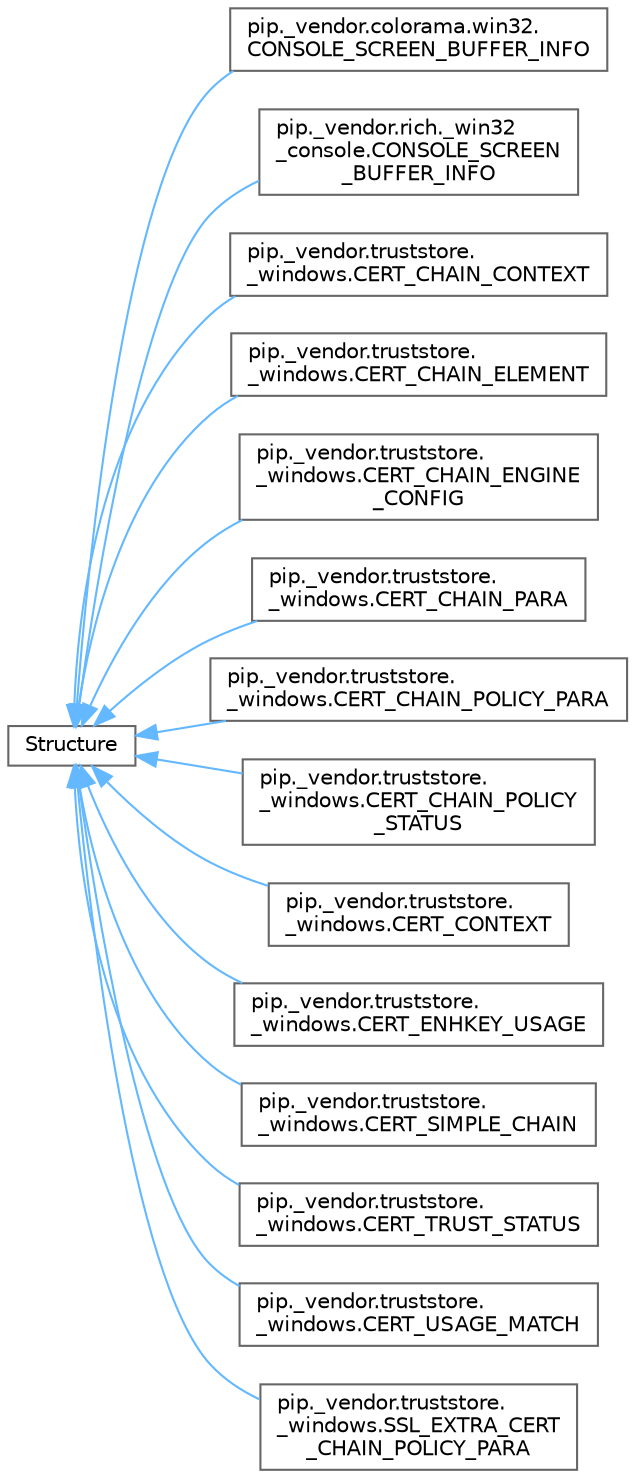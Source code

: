 digraph "Graphical Class Hierarchy"
{
 // LATEX_PDF_SIZE
  bgcolor="transparent";
  edge [fontname=Helvetica,fontsize=10,labelfontname=Helvetica,labelfontsize=10];
  node [fontname=Helvetica,fontsize=10,shape=box,height=0.2,width=0.4];
  rankdir="LR";
  Node0 [id="Node000000",label="Structure",height=0.2,width=0.4,color="grey40", fillcolor="white", style="filled",URL="$d7/d71/classStructure.html",tooltip=" "];
  Node0 -> Node1 [id="edge5598_Node000000_Node000001",dir="back",color="steelblue1",style="solid",tooltip=" "];
  Node1 [id="Node000001",label="pip._vendor.colorama.win32.\lCONSOLE_SCREEN_BUFFER_INFO",height=0.2,width=0.4,color="grey40", fillcolor="white", style="filled",URL="$d9/dea/classpip_1_1__vendor_1_1colorama_1_1win32_1_1CONSOLE__SCREEN__BUFFER__INFO.html",tooltip=" "];
  Node0 -> Node2 [id="edge5599_Node000000_Node000002",dir="back",color="steelblue1",style="solid",tooltip=" "];
  Node2 [id="Node000002",label="pip._vendor.rich._win32\l_console.CONSOLE_SCREEN\l_BUFFER_INFO",height=0.2,width=0.4,color="grey40", fillcolor="white", style="filled",URL="$d7/d5a/classpip_1_1__vendor_1_1rich_1_1__win32__console_1_1CONSOLE__SCREEN__BUFFER__INFO.html",tooltip=" "];
  Node0 -> Node3 [id="edge5600_Node000000_Node000003",dir="back",color="steelblue1",style="solid",tooltip=" "];
  Node3 [id="Node000003",label="pip._vendor.truststore.\l_windows.CERT_CHAIN_CONTEXT",height=0.2,width=0.4,color="grey40", fillcolor="white", style="filled",URL="$d7/d6b/classpip_1_1__vendor_1_1truststore_1_1__windows_1_1CERT__CHAIN__CONTEXT.html",tooltip=" "];
  Node0 -> Node4 [id="edge5601_Node000000_Node000004",dir="back",color="steelblue1",style="solid",tooltip=" "];
  Node4 [id="Node000004",label="pip._vendor.truststore.\l_windows.CERT_CHAIN_ELEMENT",height=0.2,width=0.4,color="grey40", fillcolor="white", style="filled",URL="$d8/dfb/classpip_1_1__vendor_1_1truststore_1_1__windows_1_1CERT__CHAIN__ELEMENT.html",tooltip=" "];
  Node0 -> Node5 [id="edge5602_Node000000_Node000005",dir="back",color="steelblue1",style="solid",tooltip=" "];
  Node5 [id="Node000005",label="pip._vendor.truststore.\l_windows.CERT_CHAIN_ENGINE\l_CONFIG",height=0.2,width=0.4,color="grey40", fillcolor="white", style="filled",URL="$d8/d2a/classpip_1_1__vendor_1_1truststore_1_1__windows_1_1CERT__CHAIN__ENGINE__CONFIG.html",tooltip=" "];
  Node0 -> Node6 [id="edge5603_Node000000_Node000006",dir="back",color="steelblue1",style="solid",tooltip=" "];
  Node6 [id="Node000006",label="pip._vendor.truststore.\l_windows.CERT_CHAIN_PARA",height=0.2,width=0.4,color="grey40", fillcolor="white", style="filled",URL="$d5/da0/classpip_1_1__vendor_1_1truststore_1_1__windows_1_1CERT__CHAIN__PARA.html",tooltip=" "];
  Node0 -> Node7 [id="edge5604_Node000000_Node000007",dir="back",color="steelblue1",style="solid",tooltip=" "];
  Node7 [id="Node000007",label="pip._vendor.truststore.\l_windows.CERT_CHAIN_POLICY_PARA",height=0.2,width=0.4,color="grey40", fillcolor="white", style="filled",URL="$d0/d2b/classpip_1_1__vendor_1_1truststore_1_1__windows_1_1CERT__CHAIN__POLICY__PARA.html",tooltip=" "];
  Node0 -> Node8 [id="edge5605_Node000000_Node000008",dir="back",color="steelblue1",style="solid",tooltip=" "];
  Node8 [id="Node000008",label="pip._vendor.truststore.\l_windows.CERT_CHAIN_POLICY\l_STATUS",height=0.2,width=0.4,color="grey40", fillcolor="white", style="filled",URL="$d5/d3d/classpip_1_1__vendor_1_1truststore_1_1__windows_1_1CERT__CHAIN__POLICY__STATUS.html",tooltip=" "];
  Node0 -> Node9 [id="edge5606_Node000000_Node000009",dir="back",color="steelblue1",style="solid",tooltip=" "];
  Node9 [id="Node000009",label="pip._vendor.truststore.\l_windows.CERT_CONTEXT",height=0.2,width=0.4,color="grey40", fillcolor="white", style="filled",URL="$d0/d71/classpip_1_1__vendor_1_1truststore_1_1__windows_1_1CERT__CONTEXT.html",tooltip=" "];
  Node0 -> Node10 [id="edge5607_Node000000_Node000010",dir="back",color="steelblue1",style="solid",tooltip=" "];
  Node10 [id="Node000010",label="pip._vendor.truststore.\l_windows.CERT_ENHKEY_USAGE",height=0.2,width=0.4,color="grey40", fillcolor="white", style="filled",URL="$d4/d1b/classpip_1_1__vendor_1_1truststore_1_1__windows_1_1CERT__ENHKEY__USAGE.html",tooltip=" "];
  Node0 -> Node11 [id="edge5608_Node000000_Node000011",dir="back",color="steelblue1",style="solid",tooltip=" "];
  Node11 [id="Node000011",label="pip._vendor.truststore.\l_windows.CERT_SIMPLE_CHAIN",height=0.2,width=0.4,color="grey40", fillcolor="white", style="filled",URL="$d1/de6/classpip_1_1__vendor_1_1truststore_1_1__windows_1_1CERT__SIMPLE__CHAIN.html",tooltip=" "];
  Node0 -> Node12 [id="edge5609_Node000000_Node000012",dir="back",color="steelblue1",style="solid",tooltip=" "];
  Node12 [id="Node000012",label="pip._vendor.truststore.\l_windows.CERT_TRUST_STATUS",height=0.2,width=0.4,color="grey40", fillcolor="white", style="filled",URL="$d9/de5/classpip_1_1__vendor_1_1truststore_1_1__windows_1_1CERT__TRUST__STATUS.html",tooltip=" "];
  Node0 -> Node13 [id="edge5610_Node000000_Node000013",dir="back",color="steelblue1",style="solid",tooltip=" "];
  Node13 [id="Node000013",label="pip._vendor.truststore.\l_windows.CERT_USAGE_MATCH",height=0.2,width=0.4,color="grey40", fillcolor="white", style="filled",URL="$d8/da4/classpip_1_1__vendor_1_1truststore_1_1__windows_1_1CERT__USAGE__MATCH.html",tooltip=" "];
  Node0 -> Node14 [id="edge5611_Node000000_Node000014",dir="back",color="steelblue1",style="solid",tooltip=" "];
  Node14 [id="Node000014",label="pip._vendor.truststore.\l_windows.SSL_EXTRA_CERT\l_CHAIN_POLICY_PARA",height=0.2,width=0.4,color="grey40", fillcolor="white", style="filled",URL="$dc/db8/classpip_1_1__vendor_1_1truststore_1_1__windows_1_1SSL__EXTRA__CERT__CHAIN__POLICY__PARA.html",tooltip=" "];
}
